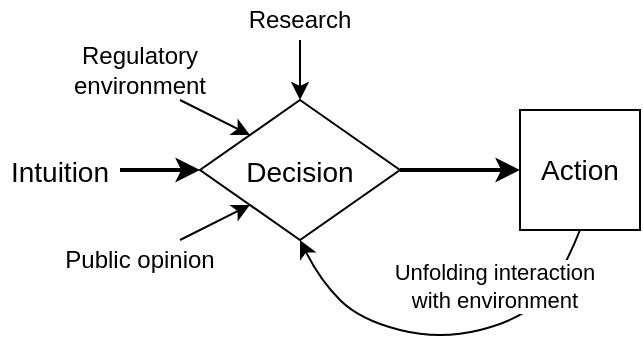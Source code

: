 <mxfile version="13.7.9" type="device"><diagram id="HVAMdCWFJP8L4cUW8Vpn" name="Page-1"><mxGraphModel dx="778" dy="427" grid="1" gridSize="10" guides="1" tooltips="1" connect="1" arrows="1" fold="1" page="1" pageScale="1" pageWidth="850" pageHeight="1100" math="0" shadow="0"><root><mxCell id="0"/><mxCell id="1" parent="0"/><mxCell id="NmX_NDQQ8Z_-BuitTcs1-11" style="edgeStyle=orthogonalEdgeStyle;rounded=0;orthogonalLoop=1;jettySize=auto;html=1;exitX=1;exitY=0.5;exitDx=0;exitDy=0;entryX=0;entryY=0.5;entryDx=0;entryDy=0;strokeWidth=2;fontSize=14;" parent="1" source="NmX_NDQQ8Z_-BuitTcs1-6" target="NmX_NDQQ8Z_-BuitTcs1-7" edge="1"><mxGeometry relative="1" as="geometry"/></mxCell><mxCell id="NmX_NDQQ8Z_-BuitTcs1-6" value="&lt;font style=&quot;font-size: 14px&quot;&gt;Decision&lt;/font&gt;" style="rhombus;whiteSpace=wrap;html=1;fontSize=16;" parent="1" vertex="1"><mxGeometry x="200" y="80" width="100" height="70" as="geometry"/></mxCell><mxCell id="NmX_NDQQ8Z_-BuitTcs1-7" value="Action" style="whiteSpace=wrap;html=1;fontSize=14;aspect=fixed;" parent="1" vertex="1"><mxGeometry x="360" y="85" width="60" height="60" as="geometry"/></mxCell><mxCell id="NmX_NDQQ8Z_-BuitTcs1-29" style="edgeStyle=orthogonalEdgeStyle;rounded=1;orthogonalLoop=1;jettySize=auto;html=1;strokeWidth=1;fontSize=12;entryX=0.5;entryY=0;entryDx=0;entryDy=0;" parent="1" source="NmX_NDQQ8Z_-BuitTcs1-28" target="NmX_NDQQ8Z_-BuitTcs1-6" edge="1"><mxGeometry relative="1" as="geometry"><mxPoint x="250" y="80" as="targetPoint"/></mxGeometry></mxCell><mxCell id="NmX_NDQQ8Z_-BuitTcs1-28" value="Research" style="text;html=1;strokeColor=none;fillColor=none;align=center;verticalAlign=middle;whiteSpace=wrap;rounded=0;fontSize=12;" parent="1" vertex="1"><mxGeometry x="210" y="30" width="80" height="20" as="geometry"/></mxCell><mxCell id="NmX_NDQQ8Z_-BuitTcs1-30" value="Regulatory environment" style="text;html=1;strokeColor=none;fillColor=none;align=center;verticalAlign=middle;whiteSpace=wrap;rounded=0;fontSize=12;" parent="1" vertex="1"><mxGeometry x="130" y="50" width="80" height="30" as="geometry"/></mxCell><mxCell id="NmX_NDQQ8Z_-BuitTcs1-32" value="Public opinion" style="text;html=1;strokeColor=none;fillColor=none;align=center;verticalAlign=middle;whiteSpace=wrap;rounded=0;fontSize=12;" parent="1" vertex="1"><mxGeometry x="130" y="150" width="80" height="20" as="geometry"/></mxCell><mxCell id="NmX_NDQQ8Z_-BuitTcs1-34" value="" style="endArrow=classic;html=1;strokeWidth=1;fontSize=12;exitX=0.75;exitY=0;exitDx=0;exitDy=0;entryX=0;entryY=1;entryDx=0;entryDy=0;" parent="1" source="NmX_NDQQ8Z_-BuitTcs1-32" target="NmX_NDQQ8Z_-BuitTcs1-6" edge="1"><mxGeometry width="50" height="50" relative="1" as="geometry"><mxPoint x="300" y="250" as="sourcePoint"/><mxPoint x="350" y="200" as="targetPoint"/></mxGeometry></mxCell><mxCell id="NmX_NDQQ8Z_-BuitTcs1-36" value="" style="endArrow=classic;html=1;strokeWidth=1;fontSize=12;exitX=0.75;exitY=1;exitDx=0;exitDy=0;entryX=0;entryY=0;entryDx=0;entryDy=0;" parent="1" source="NmX_NDQQ8Z_-BuitTcs1-30" target="NmX_NDQQ8Z_-BuitTcs1-6" edge="1"><mxGeometry width="50" height="50" relative="1" as="geometry"><mxPoint x="180" y="80" as="sourcePoint"/><mxPoint x="214.645" y="93.787" as="targetPoint"/></mxGeometry></mxCell><mxCell id="-gvw5FdTDGaV1PJyygmS-1" value="" style="endArrow=classic;html=1;exitX=0.5;exitY=1;exitDx=0;exitDy=0;entryX=0.5;entryY=1;entryDx=0;entryDy=0;curved=1;" edge="1" parent="1" source="NmX_NDQQ8Z_-BuitTcs1-7" target="NmX_NDQQ8Z_-BuitTcs1-6"><mxGeometry width="50" height="50" relative="1" as="geometry"><mxPoint x="350" y="270" as="sourcePoint"/><mxPoint x="400" y="220" as="targetPoint"/><Array as="points"><mxPoint x="380" y="170"/><mxPoint x="360" y="190"/><mxPoint x="320" y="200"/><mxPoint x="280" y="190"/><mxPoint x="260" y="170"/></Array></mxGeometry></mxCell><mxCell id="-gvw5FdTDGaV1PJyygmS-2" value="Unfolding interaction&lt;br&gt;with environment" style="edgeLabel;html=1;align=center;verticalAlign=middle;resizable=0;points=[];" vertex="1" connectable="0" parent="-gvw5FdTDGaV1PJyygmS-1"><mxGeometry x="0.314" y="-3" relative="1" as="geometry"><mxPoint x="52" y="-18" as="offset"/></mxGeometry></mxCell><mxCell id="-gvw5FdTDGaV1PJyygmS-3" value="&lt;font style=&quot;font-size: 14px&quot;&gt;Intuition&lt;/font&gt;" style="text;html=1;strokeColor=none;fillColor=none;align=center;verticalAlign=middle;whiteSpace=wrap;rounded=0;fontSize=16;fontStyle=0" vertex="1" parent="1"><mxGeometry x="100" y="105" width="60" height="20" as="geometry"/></mxCell><mxCell id="-gvw5FdTDGaV1PJyygmS-4" value="" style="endArrow=classic;html=1;exitX=1;exitY=0.5;exitDx=0;exitDy=0;entryX=0;entryY=0.5;entryDx=0;entryDy=0;strokeWidth=2;rounded=0;" edge="1" parent="1" source="-gvw5FdTDGaV1PJyygmS-3" target="NmX_NDQQ8Z_-BuitTcs1-6"><mxGeometry width="50" height="50" relative="1" as="geometry"><mxPoint x="250" y="180" as="sourcePoint"/><mxPoint x="300" y="130" as="targetPoint"/></mxGeometry></mxCell></root></mxGraphModel></diagram></mxfile>